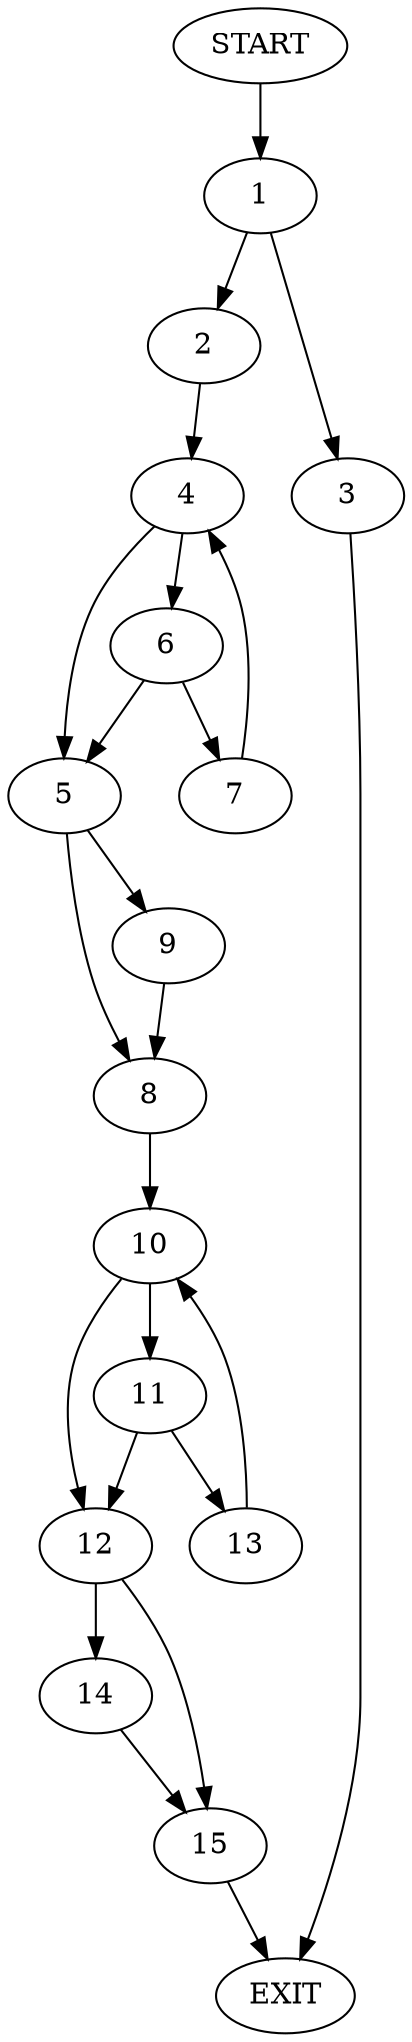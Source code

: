 digraph {
0 [label="START"]
16 [label="EXIT"]
0 -> 1
1 -> 2
1 -> 3
2 -> 4
3 -> 16
4 -> 5
4 -> 6
6 -> 5
6 -> 7
5 -> 8
5 -> 9
7 -> 4
9 -> 8
8 -> 10
10 -> 11
10 -> 12
11 -> 12
11 -> 13
12 -> 14
12 -> 15
13 -> 10
14 -> 15
15 -> 16
}
